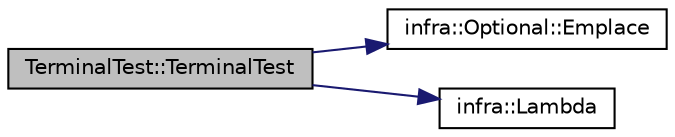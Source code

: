 digraph "TerminalTest::TerminalTest"
{
 // INTERACTIVE_SVG=YES
  edge [fontname="Helvetica",fontsize="10",labelfontname="Helvetica",labelfontsize="10"];
  node [fontname="Helvetica",fontsize="10",shape=record];
  rankdir="LR";
  Node0 [label="TerminalTest::TerminalTest",height=0.2,width=0.4,color="black", fillcolor="grey75", style="filled", fontcolor="black"];
  Node0 -> Node1 [color="midnightblue",fontsize="10",style="solid",fontname="Helvetica"];
  Node1 [label="infra::Optional::Emplace",height=0.2,width=0.4,color="black", fillcolor="white", style="filled",URL="$dc/df7/classinfra_1_1_optional.html#a1605aac3a47de3990f0ea12b73941af3"];
  Node0 -> Node2 [color="midnightblue",fontsize="10",style="solid",fontname="Helvetica"];
  Node2 [label="infra::Lambda",height=0.2,width=0.4,color="black", fillcolor="white", style="filled",URL="$d0/de3/namespaceinfra.html#ad3c6bd8ed52c76540399aec31f6159d7"];
}
